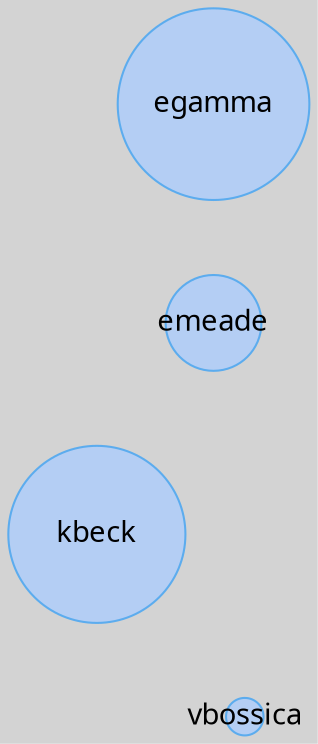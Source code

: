 graph G {
	graph [bgcolor="lightgrey"]
	node [
		fontname="BabelSans"
		label="\N"
		shape="circle"
		fixedsize="true"
		style="filled"
		fillcolor="#aaccffbf"
		color="steelblue2"
	]
	edge [ style="invis" ]

	egamma [ width="1.2844132168704943" height="1.2844132168704943" ]
	emeade [ width="0.6404103755364532" height="0.6404103755364532" ]
	kbeck [ width="1.179217210477213" height="1.179217210477213" ]
	vbossica [ width="0.25" height="0.25" ]

	emeade -- kbeck [ len="1.9269168777341077" ]
	emeade -- vbossica [ len="7.303284777502258" ]
	egamma -- vbossica [ len="4.315091261317858" ]
	egamma -- emeade [ len="1.7282648063373012" ]
	kbeck -- vbossica [ len="4.506374016806464" ]
	egamma -- kbeck [ len="1.0" ]
}

